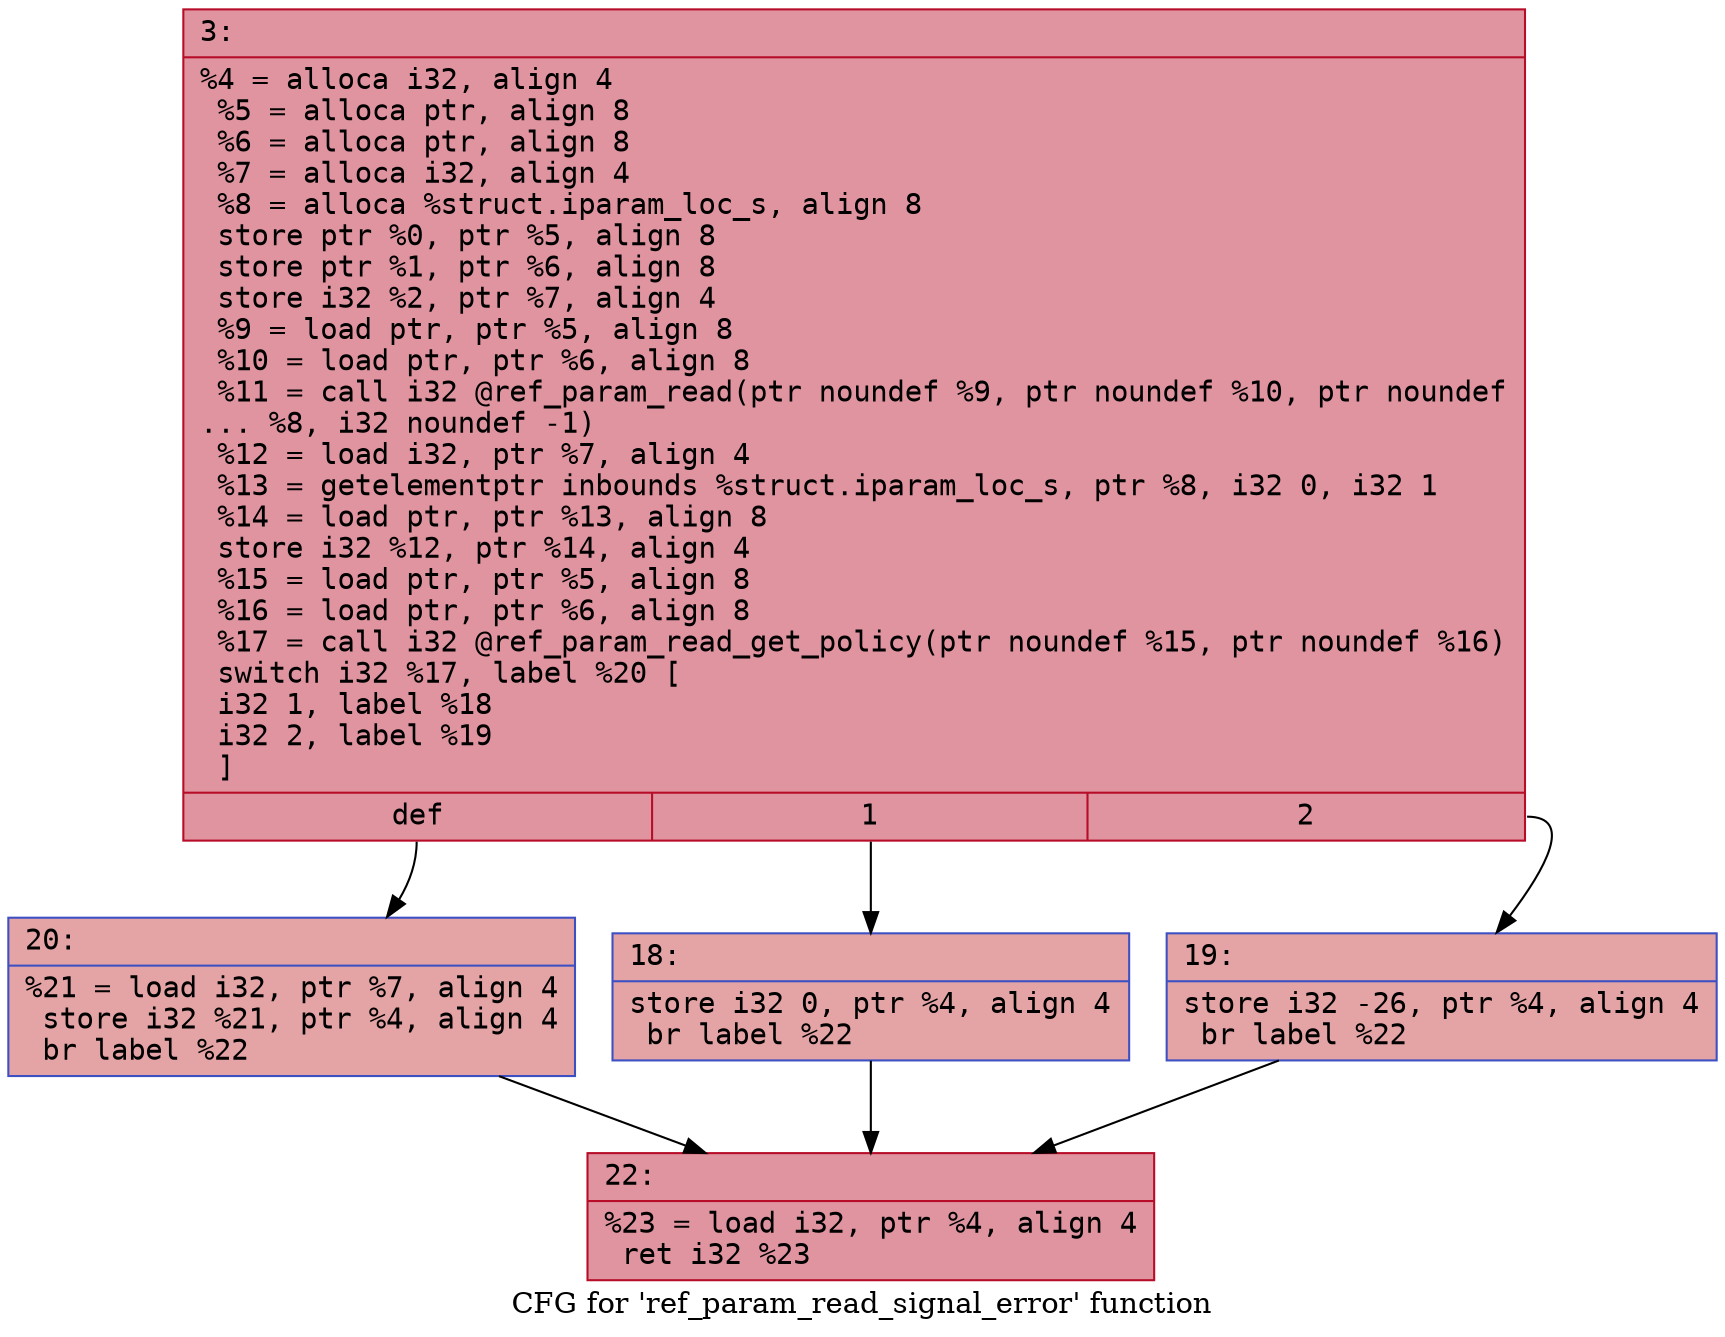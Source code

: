 digraph "CFG for 'ref_param_read_signal_error' function" {
	label="CFG for 'ref_param_read_signal_error' function";

	Node0x6000017aad50 [shape=record,color="#b70d28ff", style=filled, fillcolor="#b70d2870" fontname="Courier",label="{3:\l|  %4 = alloca i32, align 4\l  %5 = alloca ptr, align 8\l  %6 = alloca ptr, align 8\l  %7 = alloca i32, align 4\l  %8 = alloca %struct.iparam_loc_s, align 8\l  store ptr %0, ptr %5, align 8\l  store ptr %1, ptr %6, align 8\l  store i32 %2, ptr %7, align 4\l  %9 = load ptr, ptr %5, align 8\l  %10 = load ptr, ptr %6, align 8\l  %11 = call i32 @ref_param_read(ptr noundef %9, ptr noundef %10, ptr noundef\l... %8, i32 noundef -1)\l  %12 = load i32, ptr %7, align 4\l  %13 = getelementptr inbounds %struct.iparam_loc_s, ptr %8, i32 0, i32 1\l  %14 = load ptr, ptr %13, align 8\l  store i32 %12, ptr %14, align 4\l  %15 = load ptr, ptr %5, align 8\l  %16 = load ptr, ptr %6, align 8\l  %17 = call i32 @ref_param_read_get_policy(ptr noundef %15, ptr noundef %16)\l  switch i32 %17, label %20 [\l    i32 1, label %18\l    i32 2, label %19\l  ]\l|{<s0>def|<s1>1|<s2>2}}"];
	Node0x6000017aad50:s0 -> Node0x6000017aae40[tooltip="3 -> 20\nProbability 33.33%" ];
	Node0x6000017aad50:s1 -> Node0x6000017aada0[tooltip="3 -> 18\nProbability 33.33%" ];
	Node0x6000017aad50:s2 -> Node0x6000017aadf0[tooltip="3 -> 19\nProbability 33.33%" ];
	Node0x6000017aada0 [shape=record,color="#3d50c3ff", style=filled, fillcolor="#c32e3170" fontname="Courier",label="{18:\l|  store i32 0, ptr %4, align 4\l  br label %22\l}"];
	Node0x6000017aada0 -> Node0x6000017aae90[tooltip="18 -> 22\nProbability 100.00%" ];
	Node0x6000017aadf0 [shape=record,color="#3d50c3ff", style=filled, fillcolor="#c32e3170" fontname="Courier",label="{19:\l|  store i32 -26, ptr %4, align 4\l  br label %22\l}"];
	Node0x6000017aadf0 -> Node0x6000017aae90[tooltip="19 -> 22\nProbability 100.00%" ];
	Node0x6000017aae40 [shape=record,color="#3d50c3ff", style=filled, fillcolor="#c32e3170" fontname="Courier",label="{20:\l|  %21 = load i32, ptr %7, align 4\l  store i32 %21, ptr %4, align 4\l  br label %22\l}"];
	Node0x6000017aae40 -> Node0x6000017aae90[tooltip="20 -> 22\nProbability 100.00%" ];
	Node0x6000017aae90 [shape=record,color="#b70d28ff", style=filled, fillcolor="#b70d2870" fontname="Courier",label="{22:\l|  %23 = load i32, ptr %4, align 4\l  ret i32 %23\l}"];
}
